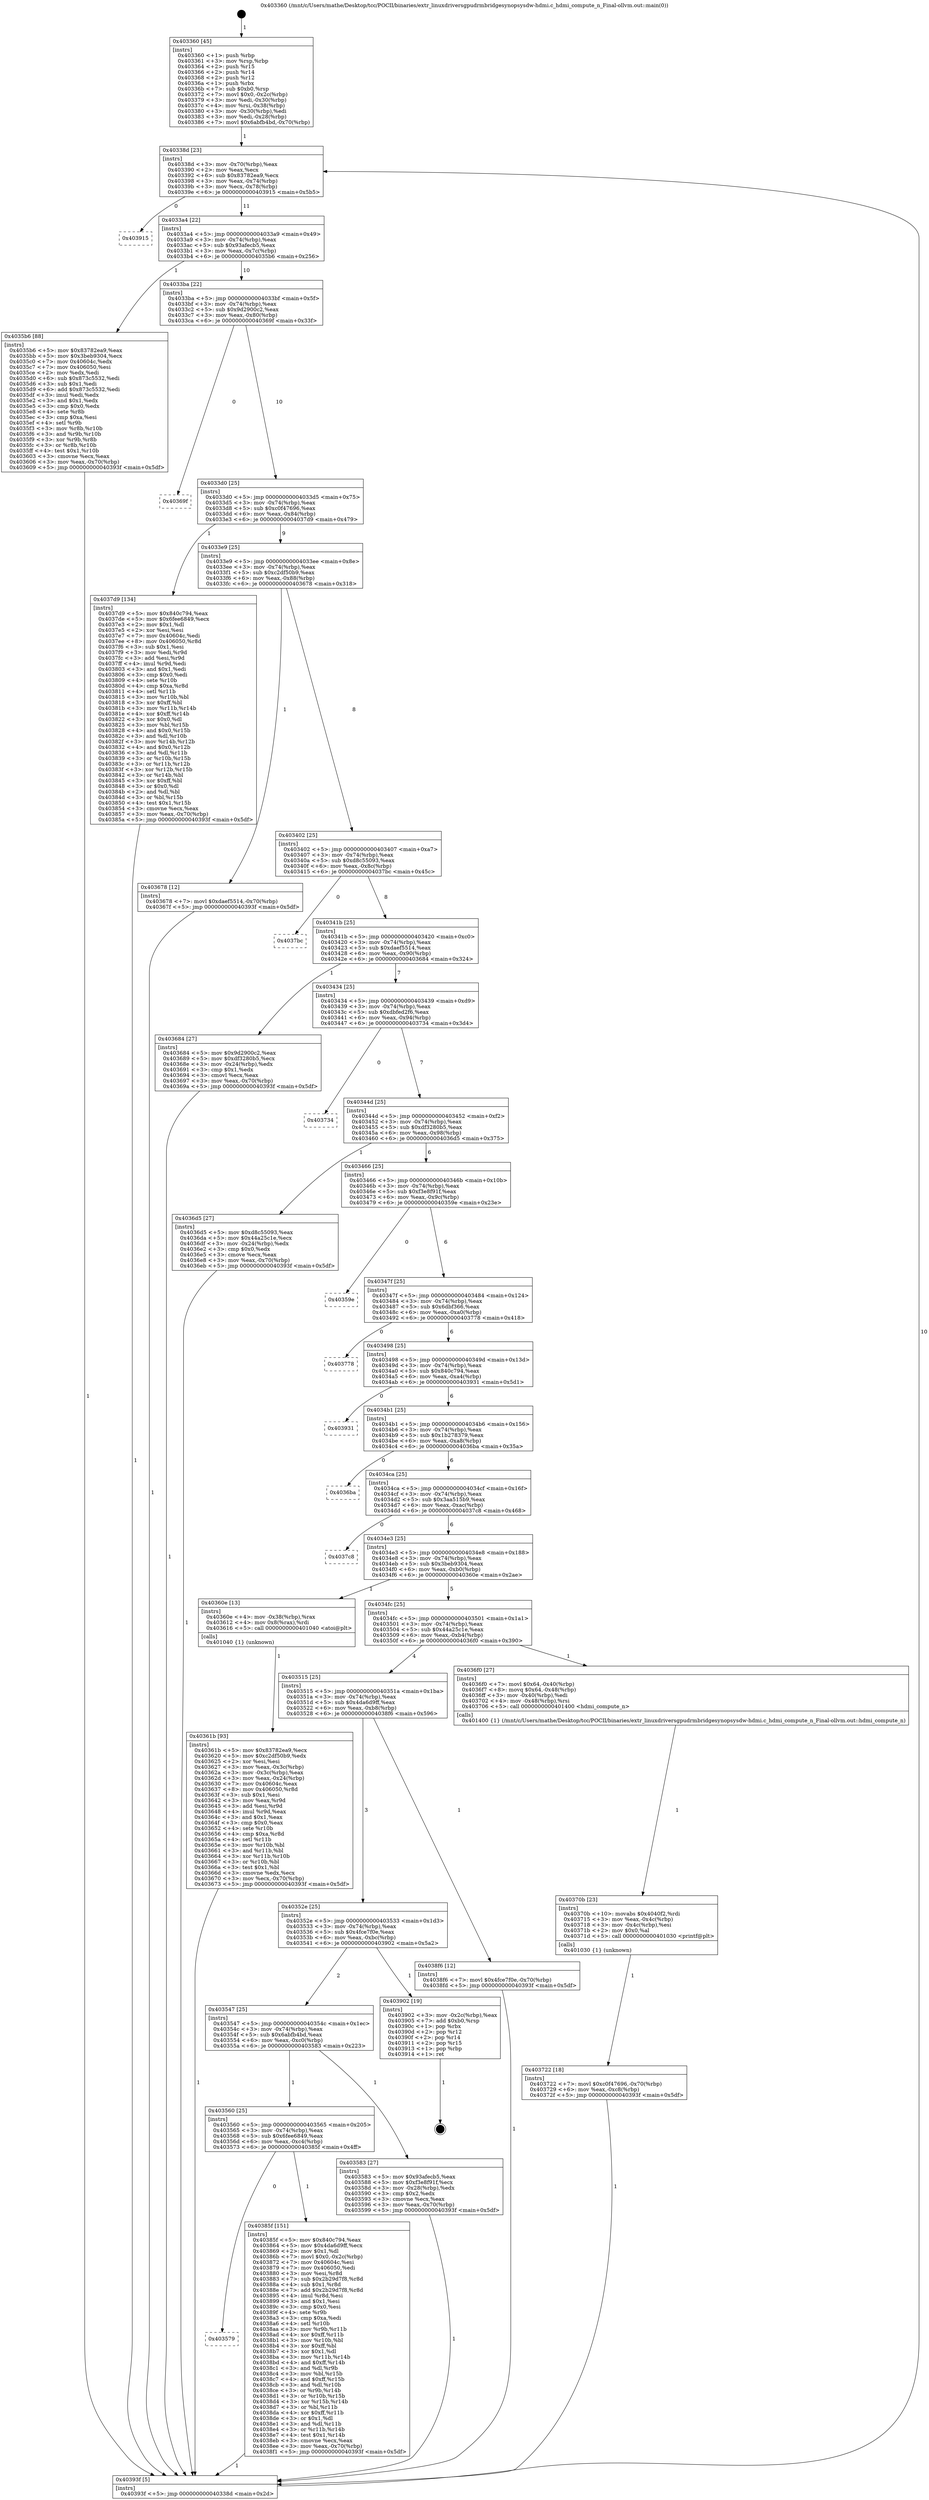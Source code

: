 digraph "0x403360" {
  label = "0x403360 (/mnt/c/Users/mathe/Desktop/tcc/POCII/binaries/extr_linuxdriversgpudrmbridgesynopsysdw-hdmi.c_hdmi_compute_n_Final-ollvm.out::main(0))"
  labelloc = "t"
  node[shape=record]

  Entry [label="",width=0.3,height=0.3,shape=circle,fillcolor=black,style=filled]
  "0x40338d" [label="{
     0x40338d [23]\l
     | [instrs]\l
     &nbsp;&nbsp;0x40338d \<+3\>: mov -0x70(%rbp),%eax\l
     &nbsp;&nbsp;0x403390 \<+2\>: mov %eax,%ecx\l
     &nbsp;&nbsp;0x403392 \<+6\>: sub $0x83782ea9,%ecx\l
     &nbsp;&nbsp;0x403398 \<+3\>: mov %eax,-0x74(%rbp)\l
     &nbsp;&nbsp;0x40339b \<+3\>: mov %ecx,-0x78(%rbp)\l
     &nbsp;&nbsp;0x40339e \<+6\>: je 0000000000403915 \<main+0x5b5\>\l
  }"]
  "0x403915" [label="{
     0x403915\l
  }", style=dashed]
  "0x4033a4" [label="{
     0x4033a4 [22]\l
     | [instrs]\l
     &nbsp;&nbsp;0x4033a4 \<+5\>: jmp 00000000004033a9 \<main+0x49\>\l
     &nbsp;&nbsp;0x4033a9 \<+3\>: mov -0x74(%rbp),%eax\l
     &nbsp;&nbsp;0x4033ac \<+5\>: sub $0x93afecb5,%eax\l
     &nbsp;&nbsp;0x4033b1 \<+3\>: mov %eax,-0x7c(%rbp)\l
     &nbsp;&nbsp;0x4033b4 \<+6\>: je 00000000004035b6 \<main+0x256\>\l
  }"]
  Exit [label="",width=0.3,height=0.3,shape=circle,fillcolor=black,style=filled,peripheries=2]
  "0x4035b6" [label="{
     0x4035b6 [88]\l
     | [instrs]\l
     &nbsp;&nbsp;0x4035b6 \<+5\>: mov $0x83782ea9,%eax\l
     &nbsp;&nbsp;0x4035bb \<+5\>: mov $0x3beb9304,%ecx\l
     &nbsp;&nbsp;0x4035c0 \<+7\>: mov 0x40604c,%edx\l
     &nbsp;&nbsp;0x4035c7 \<+7\>: mov 0x406050,%esi\l
     &nbsp;&nbsp;0x4035ce \<+2\>: mov %edx,%edi\l
     &nbsp;&nbsp;0x4035d0 \<+6\>: sub $0x873c5532,%edi\l
     &nbsp;&nbsp;0x4035d6 \<+3\>: sub $0x1,%edi\l
     &nbsp;&nbsp;0x4035d9 \<+6\>: add $0x873c5532,%edi\l
     &nbsp;&nbsp;0x4035df \<+3\>: imul %edi,%edx\l
     &nbsp;&nbsp;0x4035e2 \<+3\>: and $0x1,%edx\l
     &nbsp;&nbsp;0x4035e5 \<+3\>: cmp $0x0,%edx\l
     &nbsp;&nbsp;0x4035e8 \<+4\>: sete %r8b\l
     &nbsp;&nbsp;0x4035ec \<+3\>: cmp $0xa,%esi\l
     &nbsp;&nbsp;0x4035ef \<+4\>: setl %r9b\l
     &nbsp;&nbsp;0x4035f3 \<+3\>: mov %r8b,%r10b\l
     &nbsp;&nbsp;0x4035f6 \<+3\>: and %r9b,%r10b\l
     &nbsp;&nbsp;0x4035f9 \<+3\>: xor %r9b,%r8b\l
     &nbsp;&nbsp;0x4035fc \<+3\>: or %r8b,%r10b\l
     &nbsp;&nbsp;0x4035ff \<+4\>: test $0x1,%r10b\l
     &nbsp;&nbsp;0x403603 \<+3\>: cmovne %ecx,%eax\l
     &nbsp;&nbsp;0x403606 \<+3\>: mov %eax,-0x70(%rbp)\l
     &nbsp;&nbsp;0x403609 \<+5\>: jmp 000000000040393f \<main+0x5df\>\l
  }"]
  "0x4033ba" [label="{
     0x4033ba [22]\l
     | [instrs]\l
     &nbsp;&nbsp;0x4033ba \<+5\>: jmp 00000000004033bf \<main+0x5f\>\l
     &nbsp;&nbsp;0x4033bf \<+3\>: mov -0x74(%rbp),%eax\l
     &nbsp;&nbsp;0x4033c2 \<+5\>: sub $0x9d2900c2,%eax\l
     &nbsp;&nbsp;0x4033c7 \<+3\>: mov %eax,-0x80(%rbp)\l
     &nbsp;&nbsp;0x4033ca \<+6\>: je 000000000040369f \<main+0x33f\>\l
  }"]
  "0x403579" [label="{
     0x403579\l
  }", style=dashed]
  "0x40369f" [label="{
     0x40369f\l
  }", style=dashed]
  "0x4033d0" [label="{
     0x4033d0 [25]\l
     | [instrs]\l
     &nbsp;&nbsp;0x4033d0 \<+5\>: jmp 00000000004033d5 \<main+0x75\>\l
     &nbsp;&nbsp;0x4033d5 \<+3\>: mov -0x74(%rbp),%eax\l
     &nbsp;&nbsp;0x4033d8 \<+5\>: sub $0xc0f47696,%eax\l
     &nbsp;&nbsp;0x4033dd \<+6\>: mov %eax,-0x84(%rbp)\l
     &nbsp;&nbsp;0x4033e3 \<+6\>: je 00000000004037d9 \<main+0x479\>\l
  }"]
  "0x40385f" [label="{
     0x40385f [151]\l
     | [instrs]\l
     &nbsp;&nbsp;0x40385f \<+5\>: mov $0x840c794,%eax\l
     &nbsp;&nbsp;0x403864 \<+5\>: mov $0x4da6d9ff,%ecx\l
     &nbsp;&nbsp;0x403869 \<+2\>: mov $0x1,%dl\l
     &nbsp;&nbsp;0x40386b \<+7\>: movl $0x0,-0x2c(%rbp)\l
     &nbsp;&nbsp;0x403872 \<+7\>: mov 0x40604c,%esi\l
     &nbsp;&nbsp;0x403879 \<+7\>: mov 0x406050,%edi\l
     &nbsp;&nbsp;0x403880 \<+3\>: mov %esi,%r8d\l
     &nbsp;&nbsp;0x403883 \<+7\>: sub $0x2b29d7f8,%r8d\l
     &nbsp;&nbsp;0x40388a \<+4\>: sub $0x1,%r8d\l
     &nbsp;&nbsp;0x40388e \<+7\>: add $0x2b29d7f8,%r8d\l
     &nbsp;&nbsp;0x403895 \<+4\>: imul %r8d,%esi\l
     &nbsp;&nbsp;0x403899 \<+3\>: and $0x1,%esi\l
     &nbsp;&nbsp;0x40389c \<+3\>: cmp $0x0,%esi\l
     &nbsp;&nbsp;0x40389f \<+4\>: sete %r9b\l
     &nbsp;&nbsp;0x4038a3 \<+3\>: cmp $0xa,%edi\l
     &nbsp;&nbsp;0x4038a6 \<+4\>: setl %r10b\l
     &nbsp;&nbsp;0x4038aa \<+3\>: mov %r9b,%r11b\l
     &nbsp;&nbsp;0x4038ad \<+4\>: xor $0xff,%r11b\l
     &nbsp;&nbsp;0x4038b1 \<+3\>: mov %r10b,%bl\l
     &nbsp;&nbsp;0x4038b4 \<+3\>: xor $0xff,%bl\l
     &nbsp;&nbsp;0x4038b7 \<+3\>: xor $0x1,%dl\l
     &nbsp;&nbsp;0x4038ba \<+3\>: mov %r11b,%r14b\l
     &nbsp;&nbsp;0x4038bd \<+4\>: and $0xff,%r14b\l
     &nbsp;&nbsp;0x4038c1 \<+3\>: and %dl,%r9b\l
     &nbsp;&nbsp;0x4038c4 \<+3\>: mov %bl,%r15b\l
     &nbsp;&nbsp;0x4038c7 \<+4\>: and $0xff,%r15b\l
     &nbsp;&nbsp;0x4038cb \<+3\>: and %dl,%r10b\l
     &nbsp;&nbsp;0x4038ce \<+3\>: or %r9b,%r14b\l
     &nbsp;&nbsp;0x4038d1 \<+3\>: or %r10b,%r15b\l
     &nbsp;&nbsp;0x4038d4 \<+3\>: xor %r15b,%r14b\l
     &nbsp;&nbsp;0x4038d7 \<+3\>: or %bl,%r11b\l
     &nbsp;&nbsp;0x4038da \<+4\>: xor $0xff,%r11b\l
     &nbsp;&nbsp;0x4038de \<+3\>: or $0x1,%dl\l
     &nbsp;&nbsp;0x4038e1 \<+3\>: and %dl,%r11b\l
     &nbsp;&nbsp;0x4038e4 \<+3\>: or %r11b,%r14b\l
     &nbsp;&nbsp;0x4038e7 \<+4\>: test $0x1,%r14b\l
     &nbsp;&nbsp;0x4038eb \<+3\>: cmovne %ecx,%eax\l
     &nbsp;&nbsp;0x4038ee \<+3\>: mov %eax,-0x70(%rbp)\l
     &nbsp;&nbsp;0x4038f1 \<+5\>: jmp 000000000040393f \<main+0x5df\>\l
  }"]
  "0x4037d9" [label="{
     0x4037d9 [134]\l
     | [instrs]\l
     &nbsp;&nbsp;0x4037d9 \<+5\>: mov $0x840c794,%eax\l
     &nbsp;&nbsp;0x4037de \<+5\>: mov $0x6fee6849,%ecx\l
     &nbsp;&nbsp;0x4037e3 \<+2\>: mov $0x1,%dl\l
     &nbsp;&nbsp;0x4037e5 \<+2\>: xor %esi,%esi\l
     &nbsp;&nbsp;0x4037e7 \<+7\>: mov 0x40604c,%edi\l
     &nbsp;&nbsp;0x4037ee \<+8\>: mov 0x406050,%r8d\l
     &nbsp;&nbsp;0x4037f6 \<+3\>: sub $0x1,%esi\l
     &nbsp;&nbsp;0x4037f9 \<+3\>: mov %edi,%r9d\l
     &nbsp;&nbsp;0x4037fc \<+3\>: add %esi,%r9d\l
     &nbsp;&nbsp;0x4037ff \<+4\>: imul %r9d,%edi\l
     &nbsp;&nbsp;0x403803 \<+3\>: and $0x1,%edi\l
     &nbsp;&nbsp;0x403806 \<+3\>: cmp $0x0,%edi\l
     &nbsp;&nbsp;0x403809 \<+4\>: sete %r10b\l
     &nbsp;&nbsp;0x40380d \<+4\>: cmp $0xa,%r8d\l
     &nbsp;&nbsp;0x403811 \<+4\>: setl %r11b\l
     &nbsp;&nbsp;0x403815 \<+3\>: mov %r10b,%bl\l
     &nbsp;&nbsp;0x403818 \<+3\>: xor $0xff,%bl\l
     &nbsp;&nbsp;0x40381b \<+3\>: mov %r11b,%r14b\l
     &nbsp;&nbsp;0x40381e \<+4\>: xor $0xff,%r14b\l
     &nbsp;&nbsp;0x403822 \<+3\>: xor $0x0,%dl\l
     &nbsp;&nbsp;0x403825 \<+3\>: mov %bl,%r15b\l
     &nbsp;&nbsp;0x403828 \<+4\>: and $0x0,%r15b\l
     &nbsp;&nbsp;0x40382c \<+3\>: and %dl,%r10b\l
     &nbsp;&nbsp;0x40382f \<+3\>: mov %r14b,%r12b\l
     &nbsp;&nbsp;0x403832 \<+4\>: and $0x0,%r12b\l
     &nbsp;&nbsp;0x403836 \<+3\>: and %dl,%r11b\l
     &nbsp;&nbsp;0x403839 \<+3\>: or %r10b,%r15b\l
     &nbsp;&nbsp;0x40383c \<+3\>: or %r11b,%r12b\l
     &nbsp;&nbsp;0x40383f \<+3\>: xor %r12b,%r15b\l
     &nbsp;&nbsp;0x403842 \<+3\>: or %r14b,%bl\l
     &nbsp;&nbsp;0x403845 \<+3\>: xor $0xff,%bl\l
     &nbsp;&nbsp;0x403848 \<+3\>: or $0x0,%dl\l
     &nbsp;&nbsp;0x40384b \<+2\>: and %dl,%bl\l
     &nbsp;&nbsp;0x40384d \<+3\>: or %bl,%r15b\l
     &nbsp;&nbsp;0x403850 \<+4\>: test $0x1,%r15b\l
     &nbsp;&nbsp;0x403854 \<+3\>: cmovne %ecx,%eax\l
     &nbsp;&nbsp;0x403857 \<+3\>: mov %eax,-0x70(%rbp)\l
     &nbsp;&nbsp;0x40385a \<+5\>: jmp 000000000040393f \<main+0x5df\>\l
  }"]
  "0x4033e9" [label="{
     0x4033e9 [25]\l
     | [instrs]\l
     &nbsp;&nbsp;0x4033e9 \<+5\>: jmp 00000000004033ee \<main+0x8e\>\l
     &nbsp;&nbsp;0x4033ee \<+3\>: mov -0x74(%rbp),%eax\l
     &nbsp;&nbsp;0x4033f1 \<+5\>: sub $0xc2df50b9,%eax\l
     &nbsp;&nbsp;0x4033f6 \<+6\>: mov %eax,-0x88(%rbp)\l
     &nbsp;&nbsp;0x4033fc \<+6\>: je 0000000000403678 \<main+0x318\>\l
  }"]
  "0x403722" [label="{
     0x403722 [18]\l
     | [instrs]\l
     &nbsp;&nbsp;0x403722 \<+7\>: movl $0xc0f47696,-0x70(%rbp)\l
     &nbsp;&nbsp;0x403729 \<+6\>: mov %eax,-0xc8(%rbp)\l
     &nbsp;&nbsp;0x40372f \<+5\>: jmp 000000000040393f \<main+0x5df\>\l
  }"]
  "0x403678" [label="{
     0x403678 [12]\l
     | [instrs]\l
     &nbsp;&nbsp;0x403678 \<+7\>: movl $0xdaef5514,-0x70(%rbp)\l
     &nbsp;&nbsp;0x40367f \<+5\>: jmp 000000000040393f \<main+0x5df\>\l
  }"]
  "0x403402" [label="{
     0x403402 [25]\l
     | [instrs]\l
     &nbsp;&nbsp;0x403402 \<+5\>: jmp 0000000000403407 \<main+0xa7\>\l
     &nbsp;&nbsp;0x403407 \<+3\>: mov -0x74(%rbp),%eax\l
     &nbsp;&nbsp;0x40340a \<+5\>: sub $0xd8c55093,%eax\l
     &nbsp;&nbsp;0x40340f \<+6\>: mov %eax,-0x8c(%rbp)\l
     &nbsp;&nbsp;0x403415 \<+6\>: je 00000000004037bc \<main+0x45c\>\l
  }"]
  "0x40370b" [label="{
     0x40370b [23]\l
     | [instrs]\l
     &nbsp;&nbsp;0x40370b \<+10\>: movabs $0x4040f2,%rdi\l
     &nbsp;&nbsp;0x403715 \<+3\>: mov %eax,-0x4c(%rbp)\l
     &nbsp;&nbsp;0x403718 \<+3\>: mov -0x4c(%rbp),%esi\l
     &nbsp;&nbsp;0x40371b \<+2\>: mov $0x0,%al\l
     &nbsp;&nbsp;0x40371d \<+5\>: call 0000000000401030 \<printf@plt\>\l
     | [calls]\l
     &nbsp;&nbsp;0x401030 \{1\} (unknown)\l
  }"]
  "0x4037bc" [label="{
     0x4037bc\l
  }", style=dashed]
  "0x40341b" [label="{
     0x40341b [25]\l
     | [instrs]\l
     &nbsp;&nbsp;0x40341b \<+5\>: jmp 0000000000403420 \<main+0xc0\>\l
     &nbsp;&nbsp;0x403420 \<+3\>: mov -0x74(%rbp),%eax\l
     &nbsp;&nbsp;0x403423 \<+5\>: sub $0xdaef5514,%eax\l
     &nbsp;&nbsp;0x403428 \<+6\>: mov %eax,-0x90(%rbp)\l
     &nbsp;&nbsp;0x40342e \<+6\>: je 0000000000403684 \<main+0x324\>\l
  }"]
  "0x40361b" [label="{
     0x40361b [93]\l
     | [instrs]\l
     &nbsp;&nbsp;0x40361b \<+5\>: mov $0x83782ea9,%ecx\l
     &nbsp;&nbsp;0x403620 \<+5\>: mov $0xc2df50b9,%edx\l
     &nbsp;&nbsp;0x403625 \<+2\>: xor %esi,%esi\l
     &nbsp;&nbsp;0x403627 \<+3\>: mov %eax,-0x3c(%rbp)\l
     &nbsp;&nbsp;0x40362a \<+3\>: mov -0x3c(%rbp),%eax\l
     &nbsp;&nbsp;0x40362d \<+3\>: mov %eax,-0x24(%rbp)\l
     &nbsp;&nbsp;0x403630 \<+7\>: mov 0x40604c,%eax\l
     &nbsp;&nbsp;0x403637 \<+8\>: mov 0x406050,%r8d\l
     &nbsp;&nbsp;0x40363f \<+3\>: sub $0x1,%esi\l
     &nbsp;&nbsp;0x403642 \<+3\>: mov %eax,%r9d\l
     &nbsp;&nbsp;0x403645 \<+3\>: add %esi,%r9d\l
     &nbsp;&nbsp;0x403648 \<+4\>: imul %r9d,%eax\l
     &nbsp;&nbsp;0x40364c \<+3\>: and $0x1,%eax\l
     &nbsp;&nbsp;0x40364f \<+3\>: cmp $0x0,%eax\l
     &nbsp;&nbsp;0x403652 \<+4\>: sete %r10b\l
     &nbsp;&nbsp;0x403656 \<+4\>: cmp $0xa,%r8d\l
     &nbsp;&nbsp;0x40365a \<+4\>: setl %r11b\l
     &nbsp;&nbsp;0x40365e \<+3\>: mov %r10b,%bl\l
     &nbsp;&nbsp;0x403661 \<+3\>: and %r11b,%bl\l
     &nbsp;&nbsp;0x403664 \<+3\>: xor %r11b,%r10b\l
     &nbsp;&nbsp;0x403667 \<+3\>: or %r10b,%bl\l
     &nbsp;&nbsp;0x40366a \<+3\>: test $0x1,%bl\l
     &nbsp;&nbsp;0x40366d \<+3\>: cmovne %edx,%ecx\l
     &nbsp;&nbsp;0x403670 \<+3\>: mov %ecx,-0x70(%rbp)\l
     &nbsp;&nbsp;0x403673 \<+5\>: jmp 000000000040393f \<main+0x5df\>\l
  }"]
  "0x403684" [label="{
     0x403684 [27]\l
     | [instrs]\l
     &nbsp;&nbsp;0x403684 \<+5\>: mov $0x9d2900c2,%eax\l
     &nbsp;&nbsp;0x403689 \<+5\>: mov $0xdf3280b5,%ecx\l
     &nbsp;&nbsp;0x40368e \<+3\>: mov -0x24(%rbp),%edx\l
     &nbsp;&nbsp;0x403691 \<+3\>: cmp $0x1,%edx\l
     &nbsp;&nbsp;0x403694 \<+3\>: cmovl %ecx,%eax\l
     &nbsp;&nbsp;0x403697 \<+3\>: mov %eax,-0x70(%rbp)\l
     &nbsp;&nbsp;0x40369a \<+5\>: jmp 000000000040393f \<main+0x5df\>\l
  }"]
  "0x403434" [label="{
     0x403434 [25]\l
     | [instrs]\l
     &nbsp;&nbsp;0x403434 \<+5\>: jmp 0000000000403439 \<main+0xd9\>\l
     &nbsp;&nbsp;0x403439 \<+3\>: mov -0x74(%rbp),%eax\l
     &nbsp;&nbsp;0x40343c \<+5\>: sub $0xdbfed2f6,%eax\l
     &nbsp;&nbsp;0x403441 \<+6\>: mov %eax,-0x94(%rbp)\l
     &nbsp;&nbsp;0x403447 \<+6\>: je 0000000000403734 \<main+0x3d4\>\l
  }"]
  "0x403360" [label="{
     0x403360 [45]\l
     | [instrs]\l
     &nbsp;&nbsp;0x403360 \<+1\>: push %rbp\l
     &nbsp;&nbsp;0x403361 \<+3\>: mov %rsp,%rbp\l
     &nbsp;&nbsp;0x403364 \<+2\>: push %r15\l
     &nbsp;&nbsp;0x403366 \<+2\>: push %r14\l
     &nbsp;&nbsp;0x403368 \<+2\>: push %r12\l
     &nbsp;&nbsp;0x40336a \<+1\>: push %rbx\l
     &nbsp;&nbsp;0x40336b \<+7\>: sub $0xb0,%rsp\l
     &nbsp;&nbsp;0x403372 \<+7\>: movl $0x0,-0x2c(%rbp)\l
     &nbsp;&nbsp;0x403379 \<+3\>: mov %edi,-0x30(%rbp)\l
     &nbsp;&nbsp;0x40337c \<+4\>: mov %rsi,-0x38(%rbp)\l
     &nbsp;&nbsp;0x403380 \<+3\>: mov -0x30(%rbp),%edi\l
     &nbsp;&nbsp;0x403383 \<+3\>: mov %edi,-0x28(%rbp)\l
     &nbsp;&nbsp;0x403386 \<+7\>: movl $0x6abfb4bd,-0x70(%rbp)\l
  }"]
  "0x403734" [label="{
     0x403734\l
  }", style=dashed]
  "0x40344d" [label="{
     0x40344d [25]\l
     | [instrs]\l
     &nbsp;&nbsp;0x40344d \<+5\>: jmp 0000000000403452 \<main+0xf2\>\l
     &nbsp;&nbsp;0x403452 \<+3\>: mov -0x74(%rbp),%eax\l
     &nbsp;&nbsp;0x403455 \<+5\>: sub $0xdf3280b5,%eax\l
     &nbsp;&nbsp;0x40345a \<+6\>: mov %eax,-0x98(%rbp)\l
     &nbsp;&nbsp;0x403460 \<+6\>: je 00000000004036d5 \<main+0x375\>\l
  }"]
  "0x40393f" [label="{
     0x40393f [5]\l
     | [instrs]\l
     &nbsp;&nbsp;0x40393f \<+5\>: jmp 000000000040338d \<main+0x2d\>\l
  }"]
  "0x4036d5" [label="{
     0x4036d5 [27]\l
     | [instrs]\l
     &nbsp;&nbsp;0x4036d5 \<+5\>: mov $0xd8c55093,%eax\l
     &nbsp;&nbsp;0x4036da \<+5\>: mov $0x44a25c1e,%ecx\l
     &nbsp;&nbsp;0x4036df \<+3\>: mov -0x24(%rbp),%edx\l
     &nbsp;&nbsp;0x4036e2 \<+3\>: cmp $0x0,%edx\l
     &nbsp;&nbsp;0x4036e5 \<+3\>: cmove %ecx,%eax\l
     &nbsp;&nbsp;0x4036e8 \<+3\>: mov %eax,-0x70(%rbp)\l
     &nbsp;&nbsp;0x4036eb \<+5\>: jmp 000000000040393f \<main+0x5df\>\l
  }"]
  "0x403466" [label="{
     0x403466 [25]\l
     | [instrs]\l
     &nbsp;&nbsp;0x403466 \<+5\>: jmp 000000000040346b \<main+0x10b\>\l
     &nbsp;&nbsp;0x40346b \<+3\>: mov -0x74(%rbp),%eax\l
     &nbsp;&nbsp;0x40346e \<+5\>: sub $0xf3e8f91f,%eax\l
     &nbsp;&nbsp;0x403473 \<+6\>: mov %eax,-0x9c(%rbp)\l
     &nbsp;&nbsp;0x403479 \<+6\>: je 000000000040359e \<main+0x23e\>\l
  }"]
  "0x403560" [label="{
     0x403560 [25]\l
     | [instrs]\l
     &nbsp;&nbsp;0x403560 \<+5\>: jmp 0000000000403565 \<main+0x205\>\l
     &nbsp;&nbsp;0x403565 \<+3\>: mov -0x74(%rbp),%eax\l
     &nbsp;&nbsp;0x403568 \<+5\>: sub $0x6fee6849,%eax\l
     &nbsp;&nbsp;0x40356d \<+6\>: mov %eax,-0xc4(%rbp)\l
     &nbsp;&nbsp;0x403573 \<+6\>: je 000000000040385f \<main+0x4ff\>\l
  }"]
  "0x40359e" [label="{
     0x40359e\l
  }", style=dashed]
  "0x40347f" [label="{
     0x40347f [25]\l
     | [instrs]\l
     &nbsp;&nbsp;0x40347f \<+5\>: jmp 0000000000403484 \<main+0x124\>\l
     &nbsp;&nbsp;0x403484 \<+3\>: mov -0x74(%rbp),%eax\l
     &nbsp;&nbsp;0x403487 \<+5\>: sub $0x6dbf366,%eax\l
     &nbsp;&nbsp;0x40348c \<+6\>: mov %eax,-0xa0(%rbp)\l
     &nbsp;&nbsp;0x403492 \<+6\>: je 0000000000403778 \<main+0x418\>\l
  }"]
  "0x403583" [label="{
     0x403583 [27]\l
     | [instrs]\l
     &nbsp;&nbsp;0x403583 \<+5\>: mov $0x93afecb5,%eax\l
     &nbsp;&nbsp;0x403588 \<+5\>: mov $0xf3e8f91f,%ecx\l
     &nbsp;&nbsp;0x40358d \<+3\>: mov -0x28(%rbp),%edx\l
     &nbsp;&nbsp;0x403590 \<+3\>: cmp $0x2,%edx\l
     &nbsp;&nbsp;0x403593 \<+3\>: cmovne %ecx,%eax\l
     &nbsp;&nbsp;0x403596 \<+3\>: mov %eax,-0x70(%rbp)\l
     &nbsp;&nbsp;0x403599 \<+5\>: jmp 000000000040393f \<main+0x5df\>\l
  }"]
  "0x403778" [label="{
     0x403778\l
  }", style=dashed]
  "0x403498" [label="{
     0x403498 [25]\l
     | [instrs]\l
     &nbsp;&nbsp;0x403498 \<+5\>: jmp 000000000040349d \<main+0x13d\>\l
     &nbsp;&nbsp;0x40349d \<+3\>: mov -0x74(%rbp),%eax\l
     &nbsp;&nbsp;0x4034a0 \<+5\>: sub $0x840c794,%eax\l
     &nbsp;&nbsp;0x4034a5 \<+6\>: mov %eax,-0xa4(%rbp)\l
     &nbsp;&nbsp;0x4034ab \<+6\>: je 0000000000403931 \<main+0x5d1\>\l
  }"]
  "0x403547" [label="{
     0x403547 [25]\l
     | [instrs]\l
     &nbsp;&nbsp;0x403547 \<+5\>: jmp 000000000040354c \<main+0x1ec\>\l
     &nbsp;&nbsp;0x40354c \<+3\>: mov -0x74(%rbp),%eax\l
     &nbsp;&nbsp;0x40354f \<+5\>: sub $0x6abfb4bd,%eax\l
     &nbsp;&nbsp;0x403554 \<+6\>: mov %eax,-0xc0(%rbp)\l
     &nbsp;&nbsp;0x40355a \<+6\>: je 0000000000403583 \<main+0x223\>\l
  }"]
  "0x403931" [label="{
     0x403931\l
  }", style=dashed]
  "0x4034b1" [label="{
     0x4034b1 [25]\l
     | [instrs]\l
     &nbsp;&nbsp;0x4034b1 \<+5\>: jmp 00000000004034b6 \<main+0x156\>\l
     &nbsp;&nbsp;0x4034b6 \<+3\>: mov -0x74(%rbp),%eax\l
     &nbsp;&nbsp;0x4034b9 \<+5\>: sub $0x1b278379,%eax\l
     &nbsp;&nbsp;0x4034be \<+6\>: mov %eax,-0xa8(%rbp)\l
     &nbsp;&nbsp;0x4034c4 \<+6\>: je 00000000004036ba \<main+0x35a\>\l
  }"]
  "0x403902" [label="{
     0x403902 [19]\l
     | [instrs]\l
     &nbsp;&nbsp;0x403902 \<+3\>: mov -0x2c(%rbp),%eax\l
     &nbsp;&nbsp;0x403905 \<+7\>: add $0xb0,%rsp\l
     &nbsp;&nbsp;0x40390c \<+1\>: pop %rbx\l
     &nbsp;&nbsp;0x40390d \<+2\>: pop %r12\l
     &nbsp;&nbsp;0x40390f \<+2\>: pop %r14\l
     &nbsp;&nbsp;0x403911 \<+2\>: pop %r15\l
     &nbsp;&nbsp;0x403913 \<+1\>: pop %rbp\l
     &nbsp;&nbsp;0x403914 \<+1\>: ret\l
  }"]
  "0x4036ba" [label="{
     0x4036ba\l
  }", style=dashed]
  "0x4034ca" [label="{
     0x4034ca [25]\l
     | [instrs]\l
     &nbsp;&nbsp;0x4034ca \<+5\>: jmp 00000000004034cf \<main+0x16f\>\l
     &nbsp;&nbsp;0x4034cf \<+3\>: mov -0x74(%rbp),%eax\l
     &nbsp;&nbsp;0x4034d2 \<+5\>: sub $0x3aa515b9,%eax\l
     &nbsp;&nbsp;0x4034d7 \<+6\>: mov %eax,-0xac(%rbp)\l
     &nbsp;&nbsp;0x4034dd \<+6\>: je 00000000004037c8 \<main+0x468\>\l
  }"]
  "0x40352e" [label="{
     0x40352e [25]\l
     | [instrs]\l
     &nbsp;&nbsp;0x40352e \<+5\>: jmp 0000000000403533 \<main+0x1d3\>\l
     &nbsp;&nbsp;0x403533 \<+3\>: mov -0x74(%rbp),%eax\l
     &nbsp;&nbsp;0x403536 \<+5\>: sub $0x4fce7f0e,%eax\l
     &nbsp;&nbsp;0x40353b \<+6\>: mov %eax,-0xbc(%rbp)\l
     &nbsp;&nbsp;0x403541 \<+6\>: je 0000000000403902 \<main+0x5a2\>\l
  }"]
  "0x4037c8" [label="{
     0x4037c8\l
  }", style=dashed]
  "0x4034e3" [label="{
     0x4034e3 [25]\l
     | [instrs]\l
     &nbsp;&nbsp;0x4034e3 \<+5\>: jmp 00000000004034e8 \<main+0x188\>\l
     &nbsp;&nbsp;0x4034e8 \<+3\>: mov -0x74(%rbp),%eax\l
     &nbsp;&nbsp;0x4034eb \<+5\>: sub $0x3beb9304,%eax\l
     &nbsp;&nbsp;0x4034f0 \<+6\>: mov %eax,-0xb0(%rbp)\l
     &nbsp;&nbsp;0x4034f6 \<+6\>: je 000000000040360e \<main+0x2ae\>\l
  }"]
  "0x4038f6" [label="{
     0x4038f6 [12]\l
     | [instrs]\l
     &nbsp;&nbsp;0x4038f6 \<+7\>: movl $0x4fce7f0e,-0x70(%rbp)\l
     &nbsp;&nbsp;0x4038fd \<+5\>: jmp 000000000040393f \<main+0x5df\>\l
  }"]
  "0x40360e" [label="{
     0x40360e [13]\l
     | [instrs]\l
     &nbsp;&nbsp;0x40360e \<+4\>: mov -0x38(%rbp),%rax\l
     &nbsp;&nbsp;0x403612 \<+4\>: mov 0x8(%rax),%rdi\l
     &nbsp;&nbsp;0x403616 \<+5\>: call 0000000000401040 \<atoi@plt\>\l
     | [calls]\l
     &nbsp;&nbsp;0x401040 \{1\} (unknown)\l
  }"]
  "0x4034fc" [label="{
     0x4034fc [25]\l
     | [instrs]\l
     &nbsp;&nbsp;0x4034fc \<+5\>: jmp 0000000000403501 \<main+0x1a1\>\l
     &nbsp;&nbsp;0x403501 \<+3\>: mov -0x74(%rbp),%eax\l
     &nbsp;&nbsp;0x403504 \<+5\>: sub $0x44a25c1e,%eax\l
     &nbsp;&nbsp;0x403509 \<+6\>: mov %eax,-0xb4(%rbp)\l
     &nbsp;&nbsp;0x40350f \<+6\>: je 00000000004036f0 \<main+0x390\>\l
  }"]
  "0x403515" [label="{
     0x403515 [25]\l
     | [instrs]\l
     &nbsp;&nbsp;0x403515 \<+5\>: jmp 000000000040351a \<main+0x1ba\>\l
     &nbsp;&nbsp;0x40351a \<+3\>: mov -0x74(%rbp),%eax\l
     &nbsp;&nbsp;0x40351d \<+5\>: sub $0x4da6d9ff,%eax\l
     &nbsp;&nbsp;0x403522 \<+6\>: mov %eax,-0xb8(%rbp)\l
     &nbsp;&nbsp;0x403528 \<+6\>: je 00000000004038f6 \<main+0x596\>\l
  }"]
  "0x4036f0" [label="{
     0x4036f0 [27]\l
     | [instrs]\l
     &nbsp;&nbsp;0x4036f0 \<+7\>: movl $0x64,-0x40(%rbp)\l
     &nbsp;&nbsp;0x4036f7 \<+8\>: movq $0x64,-0x48(%rbp)\l
     &nbsp;&nbsp;0x4036ff \<+3\>: mov -0x40(%rbp),%edi\l
     &nbsp;&nbsp;0x403702 \<+4\>: mov -0x48(%rbp),%rsi\l
     &nbsp;&nbsp;0x403706 \<+5\>: call 0000000000401400 \<hdmi_compute_n\>\l
     | [calls]\l
     &nbsp;&nbsp;0x401400 \{1\} (/mnt/c/Users/mathe/Desktop/tcc/POCII/binaries/extr_linuxdriversgpudrmbridgesynopsysdw-hdmi.c_hdmi_compute_n_Final-ollvm.out::hdmi_compute_n)\l
  }"]
  Entry -> "0x403360" [label=" 1"]
  "0x40338d" -> "0x403915" [label=" 0"]
  "0x40338d" -> "0x4033a4" [label=" 11"]
  "0x403902" -> Exit [label=" 1"]
  "0x4033a4" -> "0x4035b6" [label=" 1"]
  "0x4033a4" -> "0x4033ba" [label=" 10"]
  "0x4038f6" -> "0x40393f" [label=" 1"]
  "0x4033ba" -> "0x40369f" [label=" 0"]
  "0x4033ba" -> "0x4033d0" [label=" 10"]
  "0x40385f" -> "0x40393f" [label=" 1"]
  "0x4033d0" -> "0x4037d9" [label=" 1"]
  "0x4033d0" -> "0x4033e9" [label=" 9"]
  "0x403560" -> "0x403579" [label=" 0"]
  "0x4033e9" -> "0x403678" [label=" 1"]
  "0x4033e9" -> "0x403402" [label=" 8"]
  "0x403560" -> "0x40385f" [label=" 1"]
  "0x403402" -> "0x4037bc" [label=" 0"]
  "0x403402" -> "0x40341b" [label=" 8"]
  "0x4037d9" -> "0x40393f" [label=" 1"]
  "0x40341b" -> "0x403684" [label=" 1"]
  "0x40341b" -> "0x403434" [label=" 7"]
  "0x403722" -> "0x40393f" [label=" 1"]
  "0x403434" -> "0x403734" [label=" 0"]
  "0x403434" -> "0x40344d" [label=" 7"]
  "0x40370b" -> "0x403722" [label=" 1"]
  "0x40344d" -> "0x4036d5" [label=" 1"]
  "0x40344d" -> "0x403466" [label=" 6"]
  "0x4036f0" -> "0x40370b" [label=" 1"]
  "0x403466" -> "0x40359e" [label=" 0"]
  "0x403466" -> "0x40347f" [label=" 6"]
  "0x4036d5" -> "0x40393f" [label=" 1"]
  "0x40347f" -> "0x403778" [label=" 0"]
  "0x40347f" -> "0x403498" [label=" 6"]
  "0x403684" -> "0x40393f" [label=" 1"]
  "0x403498" -> "0x403931" [label=" 0"]
  "0x403498" -> "0x4034b1" [label=" 6"]
  "0x40361b" -> "0x40393f" [label=" 1"]
  "0x4034b1" -> "0x4036ba" [label=" 0"]
  "0x4034b1" -> "0x4034ca" [label=" 6"]
  "0x40360e" -> "0x40361b" [label=" 1"]
  "0x4034ca" -> "0x4037c8" [label=" 0"]
  "0x4034ca" -> "0x4034e3" [label=" 6"]
  "0x40393f" -> "0x40338d" [label=" 10"]
  "0x4034e3" -> "0x40360e" [label=" 1"]
  "0x4034e3" -> "0x4034fc" [label=" 5"]
  "0x403360" -> "0x40338d" [label=" 1"]
  "0x4034fc" -> "0x4036f0" [label=" 1"]
  "0x4034fc" -> "0x403515" [label=" 4"]
  "0x403583" -> "0x40393f" [label=" 1"]
  "0x403515" -> "0x4038f6" [label=" 1"]
  "0x403515" -> "0x40352e" [label=" 3"]
  "0x4035b6" -> "0x40393f" [label=" 1"]
  "0x40352e" -> "0x403902" [label=" 1"]
  "0x40352e" -> "0x403547" [label=" 2"]
  "0x403678" -> "0x40393f" [label=" 1"]
  "0x403547" -> "0x403583" [label=" 1"]
  "0x403547" -> "0x403560" [label=" 1"]
}

